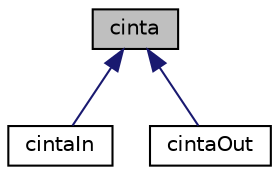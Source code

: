 digraph "cinta"
{
  edge [fontname="Helvetica",fontsize="10",labelfontname="Helvetica",labelfontsize="10"];
  node [fontname="Helvetica",fontsize="10",shape=record];
  Node1 [label="cinta",height=0.2,width=0.4,color="black", fillcolor="grey75", style="filled", fontcolor="black"];
  Node1 -> Node2 [dir="back",color="midnightblue",fontsize="10",style="solid",fontname="Helvetica"];
  Node2 [label="cintaIn",height=0.2,width=0.4,color="black", fillcolor="white", style="filled",URL="$classcintaIn.html"];
  Node1 -> Node3 [dir="back",color="midnightblue",fontsize="10",style="solid",fontname="Helvetica"];
  Node3 [label="cintaOut",height=0.2,width=0.4,color="black", fillcolor="white", style="filled",URL="$classcintaOut.html"];
}
